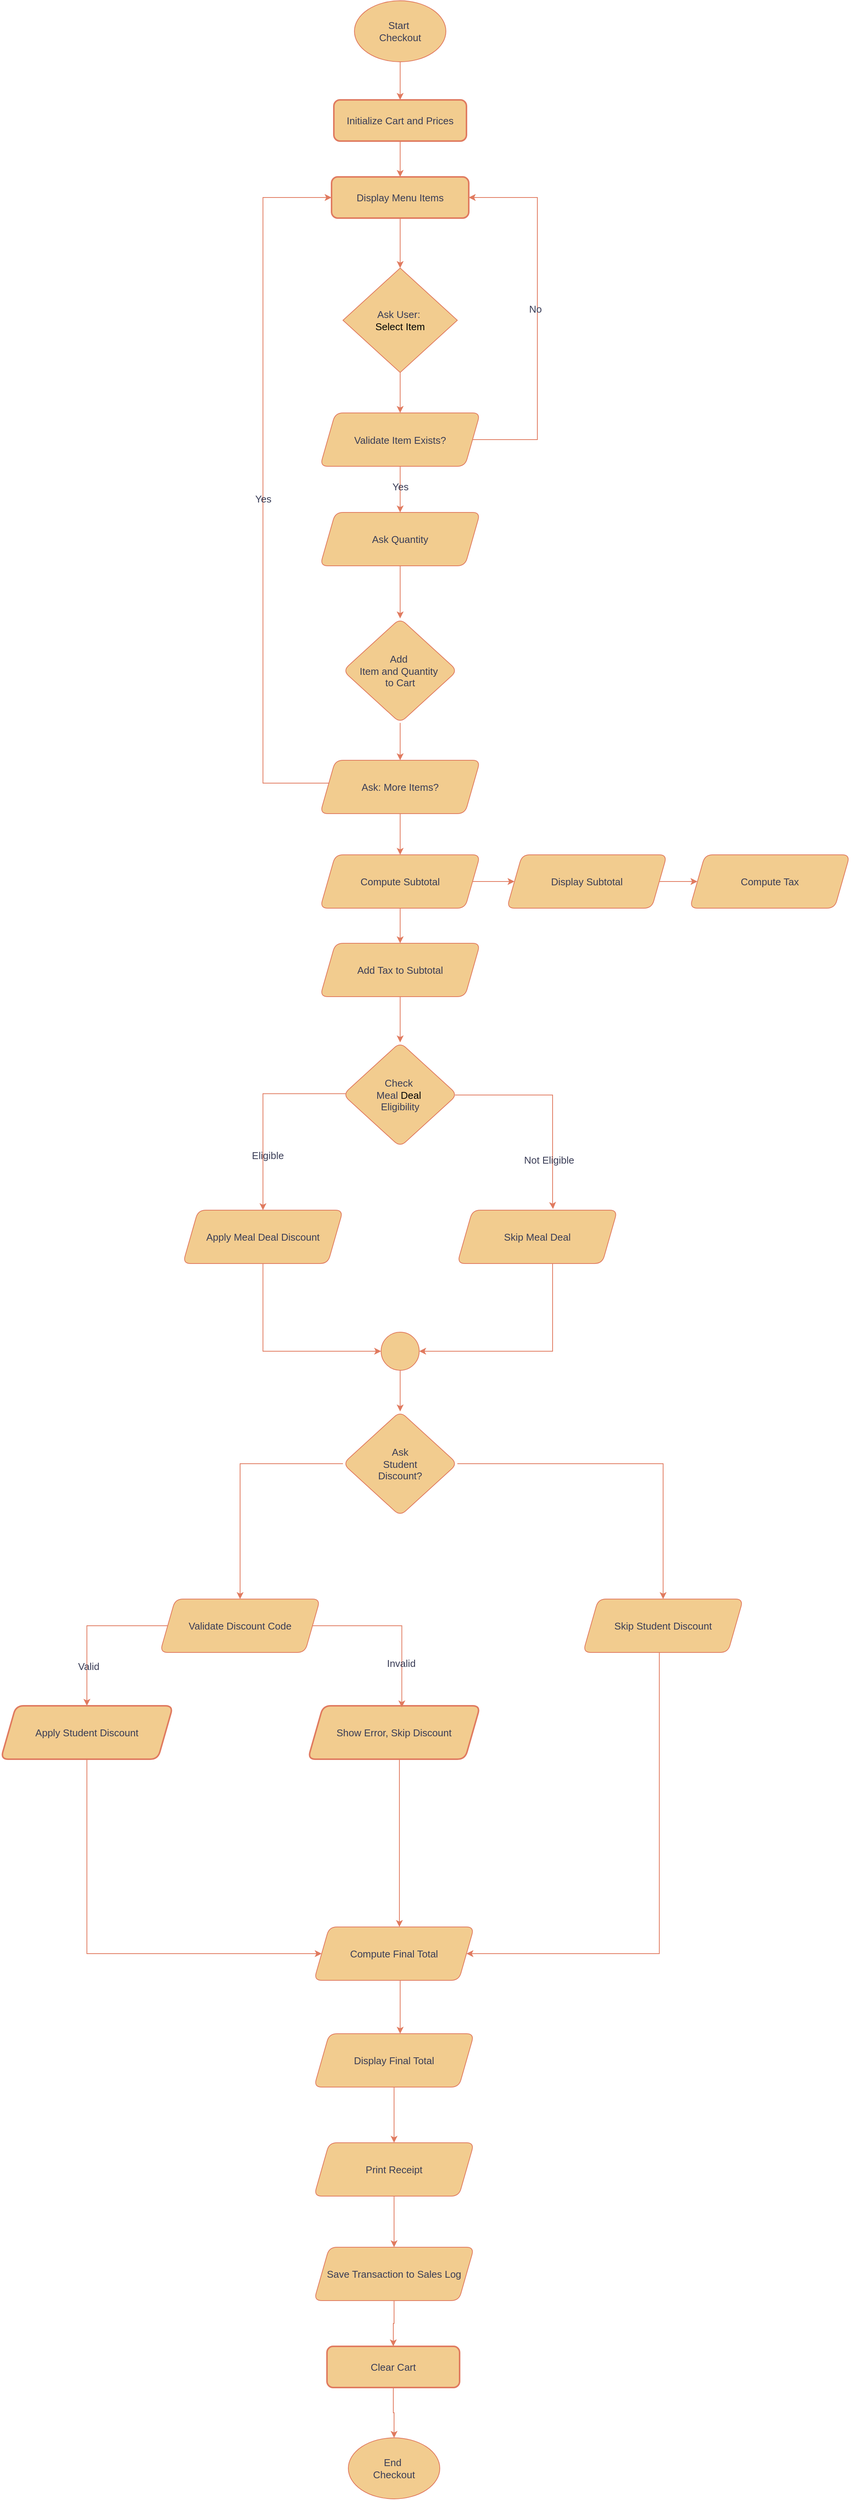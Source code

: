 <mxfile version="28.2.1">
  <diagram name="Page-1" id="OI1mxXl3iblTF-9PN3vz">
    <mxGraphModel dx="2163" dy="1291" grid="1" gridSize="10" guides="1" tooltips="1" connect="1" arrows="1" fold="1" page="1" pageScale="1" pageWidth="827" pageHeight="1169" math="0" shadow="0">
      <root>
        <mxCell id="0" />
        <mxCell id="1" parent="0" />
        <mxCell id="nMsoy-gre1bTpFKy4XMy-43" value="" style="edgeStyle=orthogonalEdgeStyle;rounded=0;orthogonalLoop=1;jettySize=auto;html=1;fontSize=13;labelBackgroundColor=none;strokeColor=#E07A5F;fontColor=default;" edge="1" parent="1" source="nMsoy-gre1bTpFKy4XMy-1" target="nMsoy-gre1bTpFKy4XMy-2">
          <mxGeometry relative="1" as="geometry" />
        </mxCell>
        <mxCell id="nMsoy-gre1bTpFKy4XMy-1" value="Start&amp;nbsp;&lt;div&gt;Checkout&lt;/div&gt;" style="ellipse;whiteSpace=wrap;html=1;fontSize=13;labelBackgroundColor=none;fillColor=#F2CC8F;strokeColor=#E07A5F;fontColor=#393C56;" vertex="1" parent="1">
          <mxGeometry x="1190" y="44" width="120" height="80" as="geometry" />
        </mxCell>
        <mxCell id="nMsoy-gre1bTpFKy4XMy-5" value="" style="edgeStyle=orthogonalEdgeStyle;rounded=0;orthogonalLoop=1;jettySize=auto;html=1;fontSize=13;labelBackgroundColor=none;strokeColor=#E07A5F;fontColor=default;" edge="1" parent="1" source="nMsoy-gre1bTpFKy4XMy-2" target="nMsoy-gre1bTpFKy4XMy-4">
          <mxGeometry relative="1" as="geometry" />
        </mxCell>
        <mxCell id="nMsoy-gre1bTpFKy4XMy-2" value="Initialize Cart and Prices" style="whiteSpace=wrap;strokeWidth=2;rounded=1;fontSize=13;labelBackgroundColor=none;fillColor=#F2CC8F;strokeColor=#E07A5F;fontColor=#393C56;" vertex="1" parent="1">
          <mxGeometry x="1163" y="174" width="174" height="54" as="geometry" />
        </mxCell>
        <mxCell id="nMsoy-gre1bTpFKy4XMy-16" value="" style="edgeStyle=orthogonalEdgeStyle;rounded=0;orthogonalLoop=1;jettySize=auto;html=1;fontSize=13;labelBackgroundColor=none;strokeColor=#E07A5F;fontColor=default;" edge="1" parent="1" source="nMsoy-gre1bTpFKy4XMy-4" target="nMsoy-gre1bTpFKy4XMy-13">
          <mxGeometry relative="1" as="geometry" />
        </mxCell>
        <mxCell id="nMsoy-gre1bTpFKy4XMy-4" value="Display Menu Items" style="whiteSpace=wrap;strokeWidth=2;rounded=1;fontSize=13;labelBackgroundColor=none;fillColor=#F2CC8F;strokeColor=#E07A5F;fontColor=#393C56;" vertex="1" parent="1">
          <mxGeometry x="1160" y="275" width="180" height="54" as="geometry" />
        </mxCell>
        <mxCell id="nMsoy-gre1bTpFKy4XMy-17" value="" style="edgeStyle=orthogonalEdgeStyle;rounded=0;orthogonalLoop=1;jettySize=auto;html=1;fontSize=13;labelBackgroundColor=none;strokeColor=#E07A5F;fontColor=default;" edge="1" parent="1" source="nMsoy-gre1bTpFKy4XMy-13" target="nMsoy-gre1bTpFKy4XMy-15">
          <mxGeometry relative="1" as="geometry" />
        </mxCell>
        <mxCell id="nMsoy-gre1bTpFKy4XMy-13" value="Ask User:&amp;nbsp;&lt;div&gt;&lt;span style=&quot;background-color: transparent; color: light-dark(rgb(0, 0, 0), rgb(255, 255, 255));&quot;&gt;Select Item&lt;/span&gt;&lt;/div&gt;" style="rhombus;whiteSpace=wrap;html=1;fontSize=13;labelBackgroundColor=none;fillColor=#F2CC8F;strokeColor=#E07A5F;fontColor=#393C56;" vertex="1" parent="1">
          <mxGeometry x="1175" y="394.5" width="150" height="137" as="geometry" />
        </mxCell>
        <mxCell id="nMsoy-gre1bTpFKy4XMy-18" style="edgeStyle=orthogonalEdgeStyle;rounded=0;orthogonalLoop=1;jettySize=auto;html=1;entryX=1;entryY=0.5;entryDx=0;entryDy=0;fontSize=13;labelBackgroundColor=none;strokeColor=#E07A5F;fontColor=default;" edge="1" parent="1" source="nMsoy-gre1bTpFKy4XMy-15" target="nMsoy-gre1bTpFKy4XMy-4">
          <mxGeometry relative="1" as="geometry">
            <Array as="points">
              <mxPoint x="1430" y="620" />
              <mxPoint x="1430" y="302" />
            </Array>
          </mxGeometry>
        </mxCell>
        <mxCell id="nMsoy-gre1bTpFKy4XMy-19" value="No" style="edgeLabel;html=1;align=center;verticalAlign=middle;resizable=0;points=[];fontSize=13;labelBackgroundColor=none;fontColor=#393C56;" vertex="1" connectable="0" parent="nMsoy-gre1bTpFKy4XMy-18">
          <mxGeometry x="0.042" y="3" relative="1" as="geometry">
            <mxPoint as="offset" />
          </mxGeometry>
        </mxCell>
        <mxCell id="nMsoy-gre1bTpFKy4XMy-21" value="" style="edgeStyle=orthogonalEdgeStyle;rounded=0;orthogonalLoop=1;jettySize=auto;html=1;fontSize=13;labelBackgroundColor=none;strokeColor=#E07A5F;fontColor=default;" edge="1" parent="1" source="nMsoy-gre1bTpFKy4XMy-15" target="nMsoy-gre1bTpFKy4XMy-20">
          <mxGeometry relative="1" as="geometry" />
        </mxCell>
        <mxCell id="nMsoy-gre1bTpFKy4XMy-22" value="Yes" style="edgeLabel;html=1;align=center;verticalAlign=middle;resizable=0;points=[];fontSize=13;labelBackgroundColor=none;fontColor=#393C56;" vertex="1" connectable="0" parent="nMsoy-gre1bTpFKy4XMy-21">
          <mxGeometry x="-0.138" relative="1" as="geometry">
            <mxPoint as="offset" />
          </mxGeometry>
        </mxCell>
        <mxCell id="nMsoy-gre1bTpFKy4XMy-15" value="Validate Item Exists?" style="shape=parallelogram;perimeter=parallelogramPerimeter;whiteSpace=wrap;html=1;fixedSize=1;rounded=1;fontSize=13;labelBackgroundColor=none;fillColor=#F2CC8F;strokeColor=#E07A5F;fontColor=#393C56;" vertex="1" parent="1">
          <mxGeometry x="1145" y="584.5" width="210" height="70" as="geometry" />
        </mxCell>
        <mxCell id="nMsoy-gre1bTpFKy4XMy-25" value="" style="edgeStyle=orthogonalEdgeStyle;rounded=0;orthogonalLoop=1;jettySize=auto;html=1;fontSize=13;labelBackgroundColor=none;strokeColor=#E07A5F;fontColor=default;" edge="1" parent="1" source="nMsoy-gre1bTpFKy4XMy-20" target="nMsoy-gre1bTpFKy4XMy-24">
          <mxGeometry relative="1" as="geometry" />
        </mxCell>
        <mxCell id="nMsoy-gre1bTpFKy4XMy-20" value="Ask Quantity" style="shape=parallelogram;perimeter=parallelogramPerimeter;whiteSpace=wrap;html=1;fixedSize=1;rounded=1;fontSize=13;labelBackgroundColor=none;fillColor=#F2CC8F;strokeColor=#E07A5F;fontColor=#393C56;" vertex="1" parent="1">
          <mxGeometry x="1145" y="715" width="210" height="70" as="geometry" />
        </mxCell>
        <mxCell id="nMsoy-gre1bTpFKy4XMy-27" value="" style="edgeStyle=orthogonalEdgeStyle;rounded=0;orthogonalLoop=1;jettySize=auto;html=1;fontSize=13;labelBackgroundColor=none;strokeColor=#E07A5F;fontColor=default;" edge="1" parent="1" source="nMsoy-gre1bTpFKy4XMy-24" target="nMsoy-gre1bTpFKy4XMy-26">
          <mxGeometry relative="1" as="geometry" />
        </mxCell>
        <mxCell id="nMsoy-gre1bTpFKy4XMy-24" value="Add&amp;nbsp;&lt;div&gt;Item and Quantity&amp;nbsp;&lt;/div&gt;&lt;div&gt;to Cart&lt;/div&gt;" style="rhombus;whiteSpace=wrap;html=1;rounded=1;fontSize=13;labelBackgroundColor=none;fillColor=#F2CC8F;strokeColor=#E07A5F;fontColor=#393C56;" vertex="1" parent="1">
          <mxGeometry x="1175" y="854" width="150" height="137" as="geometry" />
        </mxCell>
        <mxCell id="nMsoy-gre1bTpFKy4XMy-29" style="edgeStyle=orthogonalEdgeStyle;rounded=0;orthogonalLoop=1;jettySize=auto;html=1;entryX=0;entryY=0.5;entryDx=0;entryDy=0;fontSize=13;labelBackgroundColor=none;strokeColor=#E07A5F;fontColor=default;" edge="1" parent="1" source="nMsoy-gre1bTpFKy4XMy-26" target="nMsoy-gre1bTpFKy4XMy-4">
          <mxGeometry relative="1" as="geometry">
            <Array as="points">
              <mxPoint x="1070" y="1070" />
              <mxPoint x="1070" y="302" />
            </Array>
          </mxGeometry>
        </mxCell>
        <mxCell id="nMsoy-gre1bTpFKy4XMy-30" value="Yes" style="edgeLabel;html=1;align=center;verticalAlign=middle;resizable=0;points=[];fontSize=13;labelBackgroundColor=none;fontColor=#393C56;" vertex="1" connectable="0" parent="nMsoy-gre1bTpFKy4XMy-29">
          <mxGeometry x="-0.026" relative="1" as="geometry">
            <mxPoint as="offset" />
          </mxGeometry>
        </mxCell>
        <mxCell id="nMsoy-gre1bTpFKy4XMy-32" value="" style="edgeStyle=orthogonalEdgeStyle;rounded=0;orthogonalLoop=1;jettySize=auto;html=1;fontSize=13;labelBackgroundColor=none;strokeColor=#E07A5F;fontColor=default;" edge="1" parent="1" source="nMsoy-gre1bTpFKy4XMy-26" target="nMsoy-gre1bTpFKy4XMy-31">
          <mxGeometry relative="1" as="geometry" />
        </mxCell>
        <mxCell id="nMsoy-gre1bTpFKy4XMy-26" value="Ask: More Items?" style="shape=parallelogram;whiteSpace=wrap;html=1;fixedSize=1;rounded=1;perimeter=parallelogramPerimeter;fontSize=13;labelBackgroundColor=none;fillColor=#F2CC8F;strokeColor=#E07A5F;fontColor=#393C56;" vertex="1" parent="1">
          <mxGeometry x="1145" y="1040" width="210" height="70" as="geometry" />
        </mxCell>
        <mxCell id="nMsoy-gre1bTpFKy4XMy-34" value="" style="edgeStyle=orthogonalEdgeStyle;rounded=0;orthogonalLoop=1;jettySize=auto;html=1;fontSize=13;labelBackgroundColor=none;strokeColor=#E07A5F;fontColor=default;" edge="1" parent="1" source="nMsoy-gre1bTpFKy4XMy-31" target="nMsoy-gre1bTpFKy4XMy-33">
          <mxGeometry relative="1" as="geometry" />
        </mxCell>
        <mxCell id="nMsoy-gre1bTpFKy4XMy-38" value="" style="edgeStyle=orthogonalEdgeStyle;rounded=0;orthogonalLoop=1;jettySize=auto;html=1;fontSize=13;labelBackgroundColor=none;strokeColor=#E07A5F;fontColor=default;" edge="1" parent="1" source="nMsoy-gre1bTpFKy4XMy-31" target="nMsoy-gre1bTpFKy4XMy-37">
          <mxGeometry relative="1" as="geometry" />
        </mxCell>
        <mxCell id="nMsoy-gre1bTpFKy4XMy-31" value="Compute Subtotal" style="shape=parallelogram;whiteSpace=wrap;html=1;fixedSize=1;rounded=1;perimeter=parallelogramPerimeter;fontSize=13;labelBackgroundColor=none;fillColor=#F2CC8F;strokeColor=#E07A5F;fontColor=#393C56;" vertex="1" parent="1">
          <mxGeometry x="1145" y="1164" width="210" height="70" as="geometry" />
        </mxCell>
        <mxCell id="nMsoy-gre1bTpFKy4XMy-36" value="" style="edgeStyle=orthogonalEdgeStyle;rounded=0;orthogonalLoop=1;jettySize=auto;html=1;fontSize=13;labelBackgroundColor=none;strokeColor=#E07A5F;fontColor=default;" edge="1" parent="1" source="nMsoy-gre1bTpFKy4XMy-33" target="nMsoy-gre1bTpFKy4XMy-35">
          <mxGeometry relative="1" as="geometry" />
        </mxCell>
        <mxCell id="nMsoy-gre1bTpFKy4XMy-33" value="Display Subtotal" style="shape=parallelogram;whiteSpace=wrap;html=1;fixedSize=1;rounded=1;perimeter=parallelogramPerimeter;fontSize=13;labelBackgroundColor=none;fillColor=#F2CC8F;strokeColor=#E07A5F;fontColor=#393C56;" vertex="1" parent="1">
          <mxGeometry x="1390" y="1164" width="210" height="70" as="geometry" />
        </mxCell>
        <mxCell id="nMsoy-gre1bTpFKy4XMy-35" value="Compute Tax" style="shape=parallelogram;whiteSpace=wrap;html=1;fixedSize=1;rounded=1;perimeter=parallelogramPerimeter;fontSize=13;labelBackgroundColor=none;fillColor=#F2CC8F;strokeColor=#E07A5F;fontColor=#393C56;" vertex="1" parent="1">
          <mxGeometry x="1630" y="1164" width="210" height="70" as="geometry" />
        </mxCell>
        <mxCell id="nMsoy-gre1bTpFKy4XMy-42" value="" style="edgeStyle=orthogonalEdgeStyle;rounded=0;orthogonalLoop=1;jettySize=auto;html=1;entryX=0.5;entryY=0;entryDx=0;entryDy=0;fontSize=13;labelBackgroundColor=none;strokeColor=#E07A5F;fontColor=default;" edge="1" parent="1" source="nMsoy-gre1bTpFKy4XMy-37" target="nMsoy-gre1bTpFKy4XMy-44">
          <mxGeometry relative="1" as="geometry">
            <mxPoint x="1250" y="1410.0" as="targetPoint" />
          </mxGeometry>
        </mxCell>
        <mxCell id="nMsoy-gre1bTpFKy4XMy-37" value="Add Tax to Subtotal" style="shape=parallelogram;whiteSpace=wrap;html=1;fixedSize=1;rounded=1;perimeter=parallelogramPerimeter;fontSize=13;labelBackgroundColor=none;fillColor=#F2CC8F;strokeColor=#E07A5F;fontColor=#393C56;" vertex="1" parent="1">
          <mxGeometry x="1145" y="1280" width="210" height="70" as="geometry" />
        </mxCell>
        <mxCell id="nMsoy-gre1bTpFKy4XMy-51" style="edgeStyle=orthogonalEdgeStyle;rounded=0;orthogonalLoop=1;jettySize=auto;html=1;entryX=0.5;entryY=0;entryDx=0;entryDy=0;exitX=0.025;exitY=0.491;exitDx=0;exitDy=0;exitPerimeter=0;fontSize=13;labelBackgroundColor=none;strokeColor=#E07A5F;fontColor=default;" edge="1" parent="1" source="nMsoy-gre1bTpFKy4XMy-44" target="nMsoy-gre1bTpFKy4XMy-48">
          <mxGeometry relative="1" as="geometry">
            <Array as="points">
              <mxPoint x="1070" y="1477" />
            </Array>
          </mxGeometry>
        </mxCell>
        <mxCell id="nMsoy-gre1bTpFKy4XMy-61" value="Eligible" style="edgeLabel;html=1;align=center;verticalAlign=middle;resizable=0;points=[];fontSize=13;labelBackgroundColor=none;fontColor=#393C56;" vertex="1" connectable="0" parent="nMsoy-gre1bTpFKy4XMy-51">
          <mxGeometry x="0.437" y="6" relative="1" as="geometry">
            <mxPoint y="1" as="offset" />
          </mxGeometry>
        </mxCell>
        <mxCell id="nMsoy-gre1bTpFKy4XMy-44" value="&lt;font&gt;Check&amp;nbsp;&lt;/font&gt;&lt;div&gt;&lt;font&gt;Meal&amp;nbsp;&lt;span style=&quot;background-color: transparent; color: light-dark(rgb(0, 0, 0), rgb(255, 255, 255));&quot;&gt;Deal&amp;nbsp;&lt;/span&gt;&lt;/font&gt;&lt;/div&gt;&lt;div&gt;&lt;font&gt;Eligibility&lt;/font&gt;&lt;/div&gt;" style="rhombus;whiteSpace=wrap;html=1;rounded=1;fontSize=13;labelBackgroundColor=none;fillColor=#F2CC8F;strokeColor=#E07A5F;fontColor=#393C56;" vertex="1" parent="1">
          <mxGeometry x="1175" y="1410" width="150" height="137" as="geometry" />
        </mxCell>
        <mxCell id="nMsoy-gre1bTpFKy4XMy-59" style="edgeStyle=orthogonalEdgeStyle;rounded=0;orthogonalLoop=1;jettySize=auto;html=1;entryX=0;entryY=0.5;entryDx=0;entryDy=0;fontSize=13;labelBackgroundColor=none;strokeColor=#E07A5F;fontColor=default;" edge="1" parent="1" source="nMsoy-gre1bTpFKy4XMy-48" target="nMsoy-gre1bTpFKy4XMy-58">
          <mxGeometry relative="1" as="geometry">
            <Array as="points">
              <mxPoint x="1070" y="1815" />
            </Array>
          </mxGeometry>
        </mxCell>
        <mxCell id="nMsoy-gre1bTpFKy4XMy-48" value="Apply Meal Deal Discount" style="shape=parallelogram;whiteSpace=wrap;html=1;fixedSize=1;rounded=1;perimeter=parallelogramPerimeter;fontSize=13;labelBackgroundColor=none;fillColor=#F2CC8F;strokeColor=#E07A5F;fontColor=#393C56;" vertex="1" parent="1">
          <mxGeometry x="965" y="1630" width="210" height="70" as="geometry" />
        </mxCell>
        <mxCell id="nMsoy-gre1bTpFKy4XMy-60" style="edgeStyle=orthogonalEdgeStyle;rounded=0;orthogonalLoop=1;jettySize=auto;html=1;entryX=1;entryY=0.5;entryDx=0;entryDy=0;fontSize=13;labelBackgroundColor=none;strokeColor=#E07A5F;fontColor=default;" edge="1" parent="1" source="nMsoy-gre1bTpFKy4XMy-49" target="nMsoy-gre1bTpFKy4XMy-58">
          <mxGeometry relative="1" as="geometry">
            <Array as="points">
              <mxPoint x="1450" y="1815" />
            </Array>
          </mxGeometry>
        </mxCell>
        <mxCell id="nMsoy-gre1bTpFKy4XMy-49" value="Skip Meal Deal" style="shape=parallelogram;whiteSpace=wrap;html=1;fixedSize=1;rounded=1;perimeter=parallelogramPerimeter;fontSize=13;labelBackgroundColor=none;fillColor=#F2CC8F;strokeColor=#E07A5F;fontColor=#393C56;" vertex="1" parent="1">
          <mxGeometry x="1325" y="1630" width="210" height="70" as="geometry" />
        </mxCell>
        <mxCell id="nMsoy-gre1bTpFKy4XMy-50" style="edgeStyle=orthogonalEdgeStyle;rounded=0;orthogonalLoop=1;jettySize=auto;html=1;entryX=0.598;entryY=-0.022;entryDx=0;entryDy=0;entryPerimeter=0;exitX=0.98;exitY=0.504;exitDx=0;exitDy=0;exitPerimeter=0;fontSize=13;labelBackgroundColor=none;strokeColor=#E07A5F;fontColor=default;" edge="1" parent="1" source="nMsoy-gre1bTpFKy4XMy-44" target="nMsoy-gre1bTpFKy4XMy-49">
          <mxGeometry relative="1" as="geometry">
            <mxPoint x="1460" y="1620" as="targetPoint" />
            <Array as="points">
              <mxPoint x="1450" y="1479" />
              <mxPoint x="1450" y="1620" />
              <mxPoint x="1451" y="1620" />
            </Array>
          </mxGeometry>
        </mxCell>
        <mxCell id="nMsoy-gre1bTpFKy4XMy-62" value="Not Eligible" style="edgeLabel;html=1;align=center;verticalAlign=middle;resizable=0;points=[];fontSize=13;labelBackgroundColor=none;fontColor=#393C56;" vertex="1" connectable="0" parent="nMsoy-gre1bTpFKy4XMy-50">
          <mxGeometry x="0.532" y="-5" relative="1" as="geometry">
            <mxPoint as="offset" />
          </mxGeometry>
        </mxCell>
        <mxCell id="nMsoy-gre1bTpFKy4XMy-64" value="" style="edgeStyle=orthogonalEdgeStyle;rounded=0;orthogonalLoop=1;jettySize=auto;html=1;fontSize=13;labelBackgroundColor=none;strokeColor=#E07A5F;fontColor=default;" edge="1" parent="1" source="nMsoy-gre1bTpFKy4XMy-58" target="nMsoy-gre1bTpFKy4XMy-63">
          <mxGeometry relative="1" as="geometry" />
        </mxCell>
        <mxCell id="nMsoy-gre1bTpFKy4XMy-58" value="" style="ellipse;whiteSpace=wrap;html=1;aspect=fixed;fontSize=13;labelBackgroundColor=none;fillColor=#F2CC8F;strokeColor=#E07A5F;fontColor=#393C56;" vertex="1" parent="1">
          <mxGeometry x="1225" y="1790" width="50" height="50" as="geometry" />
        </mxCell>
        <mxCell id="nMsoy-gre1bTpFKy4XMy-77" style="edgeStyle=orthogonalEdgeStyle;rounded=0;orthogonalLoop=1;jettySize=auto;html=1;entryX=0.5;entryY=0;entryDx=0;entryDy=0;fontSize=13;labelBackgroundColor=none;strokeColor=#E07A5F;fontColor=default;" edge="1" parent="1" source="nMsoy-gre1bTpFKy4XMy-63" target="nMsoy-gre1bTpFKy4XMy-65">
          <mxGeometry relative="1" as="geometry" />
        </mxCell>
        <mxCell id="nMsoy-gre1bTpFKy4XMy-90" style="edgeStyle=orthogonalEdgeStyle;rounded=0;orthogonalLoop=1;jettySize=auto;html=1;entryX=0.5;entryY=0;entryDx=0;entryDy=0;fontSize=13;labelBackgroundColor=none;strokeColor=#E07A5F;fontColor=default;" edge="1" parent="1" source="nMsoy-gre1bTpFKy4XMy-63" target="nMsoy-gre1bTpFKy4XMy-70">
          <mxGeometry relative="1" as="geometry" />
        </mxCell>
        <mxCell id="nMsoy-gre1bTpFKy4XMy-63" value="&lt;span&gt;Ask&lt;/span&gt;&lt;div&gt;&lt;span&gt;Student&lt;/span&gt;&lt;/div&gt;&lt;div&gt;&lt;span&gt;Discount?&lt;/span&gt;&lt;/div&gt;" style="rhombus;whiteSpace=wrap;html=1;rounded=1;fontSize=13;labelBackgroundColor=none;fillColor=#F2CC8F;strokeColor=#E07A5F;fontColor=#393C56;" vertex="1" parent="1">
          <mxGeometry x="1175" y="1894" width="150" height="137" as="geometry" />
        </mxCell>
        <mxCell id="nMsoy-gre1bTpFKy4XMy-83" style="edgeStyle=orthogonalEdgeStyle;rounded=0;orthogonalLoop=1;jettySize=auto;html=1;entryX=0.5;entryY=0;entryDx=0;entryDy=0;fontSize=13;labelBackgroundColor=none;strokeColor=#E07A5F;fontColor=default;" edge="1" parent="1" source="nMsoy-gre1bTpFKy4XMy-65" target="nMsoy-gre1bTpFKy4XMy-75">
          <mxGeometry relative="1" as="geometry">
            <Array as="points">
              <mxPoint x="839" y="2175" />
            </Array>
          </mxGeometry>
        </mxCell>
        <mxCell id="nMsoy-gre1bTpFKy4XMy-93" value="Valid" style="edgeLabel;html=1;align=center;verticalAlign=middle;resizable=0;points=[];fontSize=13;labelBackgroundColor=none;fontColor=#393C56;" vertex="1" connectable="0" parent="nMsoy-gre1bTpFKy4XMy-83">
          <mxGeometry x="0.5" y="2" relative="1" as="geometry">
            <mxPoint as="offset" />
          </mxGeometry>
        </mxCell>
        <mxCell id="nMsoy-gre1bTpFKy4XMy-65" value="Validate Discount Code" style="shape=parallelogram;whiteSpace=wrap;html=1;fixedSize=1;rounded=1;perimeter=parallelogramPerimeter;fontSize=13;labelBackgroundColor=none;fillColor=#F2CC8F;strokeColor=#E07A5F;fontColor=#393C56;" vertex="1" parent="1">
          <mxGeometry x="935" y="2140" width="210" height="70" as="geometry" />
        </mxCell>
        <mxCell id="nMsoy-gre1bTpFKy4XMy-101" style="edgeStyle=orthogonalEdgeStyle;rounded=0;orthogonalLoop=1;jettySize=auto;html=1;entryX=1;entryY=0.5;entryDx=0;entryDy=0;fontSize=13;labelBackgroundColor=none;strokeColor=#E07A5F;fontColor=default;" edge="1" parent="1" source="nMsoy-gre1bTpFKy4XMy-70" target="nMsoy-gre1bTpFKy4XMy-97">
          <mxGeometry relative="1" as="geometry">
            <Array as="points">
              <mxPoint x="1590" y="2605" />
            </Array>
          </mxGeometry>
        </mxCell>
        <mxCell id="nMsoy-gre1bTpFKy4XMy-70" value="Skip Student Discount" style="shape=parallelogram;whiteSpace=wrap;html=1;fixedSize=1;rounded=1;perimeter=parallelogramPerimeter;fontSize=13;labelBackgroundColor=none;fillColor=#F2CC8F;strokeColor=#E07A5F;fontColor=#393C56;" vertex="1" parent="1">
          <mxGeometry x="1490" y="2140" width="210" height="70" as="geometry" />
        </mxCell>
        <mxCell id="nMsoy-gre1bTpFKy4XMy-100" style="edgeStyle=orthogonalEdgeStyle;rounded=0;orthogonalLoop=1;jettySize=auto;html=1;entryX=0;entryY=0.5;entryDx=0;entryDy=0;fontSize=13;labelBackgroundColor=none;strokeColor=#E07A5F;fontColor=default;" edge="1" parent="1" source="nMsoy-gre1bTpFKy4XMy-75" target="nMsoy-gre1bTpFKy4XMy-97">
          <mxGeometry relative="1" as="geometry">
            <Array as="points">
              <mxPoint x="839" y="2605" />
            </Array>
          </mxGeometry>
        </mxCell>
        <mxCell id="nMsoy-gre1bTpFKy4XMy-75" value="Apply Student Discount" style="whiteSpace=wrap;strokeWidth=2;shape=parallelogram;perimeter=parallelogramPerimeter;html=1;fixedSize=1;rounded=1;fontSize=13;labelBackgroundColor=none;fillColor=#F2CC8F;strokeColor=#E07A5F;fontColor=#393C56;" vertex="1" parent="1">
          <mxGeometry x="726" y="2280" width="226" height="70" as="geometry" />
        </mxCell>
        <mxCell id="nMsoy-gre1bTpFKy4XMy-99" style="edgeStyle=orthogonalEdgeStyle;rounded=0;orthogonalLoop=1;jettySize=auto;html=1;fontSize=13;labelBackgroundColor=none;strokeColor=#E07A5F;fontColor=default;" edge="1" parent="1" source="nMsoy-gre1bTpFKy4XMy-79" target="nMsoy-gre1bTpFKy4XMy-97">
          <mxGeometry relative="1" as="geometry">
            <Array as="points">
              <mxPoint x="1249" y="2460" />
              <mxPoint x="1249" y="2460" />
            </Array>
          </mxGeometry>
        </mxCell>
        <mxCell id="nMsoy-gre1bTpFKy4XMy-79" value="Show Error, Skip Discount" style="whiteSpace=wrap;strokeWidth=2;shape=parallelogram;perimeter=parallelogramPerimeter;html=1;fixedSize=1;rounded=1;fontSize=13;labelBackgroundColor=none;fillColor=#F2CC8F;strokeColor=#E07A5F;fontColor=#393C56;" vertex="1" parent="1">
          <mxGeometry x="1129" y="2280" width="226" height="70" as="geometry" />
        </mxCell>
        <mxCell id="nMsoy-gre1bTpFKy4XMy-85" style="edgeStyle=orthogonalEdgeStyle;rounded=0;orthogonalLoop=1;jettySize=auto;html=1;entryX=0.545;entryY=0.029;entryDx=0;entryDy=0;entryPerimeter=0;fontSize=13;labelBackgroundColor=none;strokeColor=#E07A5F;fontColor=default;" edge="1" parent="1" source="nMsoy-gre1bTpFKy4XMy-65" target="nMsoy-gre1bTpFKy4XMy-79">
          <mxGeometry relative="1" as="geometry">
            <Array as="points">
              <mxPoint x="1252" y="2175" />
            </Array>
          </mxGeometry>
        </mxCell>
        <mxCell id="nMsoy-gre1bTpFKy4XMy-95" value="Invalid" style="edgeLabel;html=1;align=center;verticalAlign=middle;resizable=0;points=[];fontSize=13;labelBackgroundColor=none;fontColor=#393C56;" vertex="1" connectable="0" parent="nMsoy-gre1bTpFKy4XMy-85">
          <mxGeometry x="0.479" y="-1" relative="1" as="geometry">
            <mxPoint as="offset" />
          </mxGeometry>
        </mxCell>
        <mxCell id="nMsoy-gre1bTpFKy4XMy-106" value="" style="edgeStyle=orthogonalEdgeStyle;rounded=0;orthogonalLoop=1;jettySize=auto;html=1;fontSize=13;labelBackgroundColor=none;strokeColor=#E07A5F;fontColor=default;" edge="1" parent="1" source="nMsoy-gre1bTpFKy4XMy-96" target="nMsoy-gre1bTpFKy4XMy-105">
          <mxGeometry relative="1" as="geometry" />
        </mxCell>
        <mxCell id="nMsoy-gre1bTpFKy4XMy-96" value="Display Final Total" style="shape=parallelogram;whiteSpace=wrap;html=1;fixedSize=1;rounded=1;perimeter=parallelogramPerimeter;fontSize=13;labelBackgroundColor=none;fillColor=#F2CC8F;strokeColor=#E07A5F;fontColor=#393C56;" vertex="1" parent="1">
          <mxGeometry x="1137" y="2710" width="210" height="70" as="geometry" />
        </mxCell>
        <mxCell id="nMsoy-gre1bTpFKy4XMy-103" value="" style="edgeStyle=orthogonalEdgeStyle;rounded=0;orthogonalLoop=1;jettySize=auto;html=1;fontSize=13;labelBackgroundColor=none;strokeColor=#E07A5F;fontColor=default;" edge="1" parent="1" source="nMsoy-gre1bTpFKy4XMy-97" target="nMsoy-gre1bTpFKy4XMy-96">
          <mxGeometry relative="1" as="geometry">
            <Array as="points">
              <mxPoint x="1250" y="2670" />
              <mxPoint x="1250" y="2670" />
            </Array>
          </mxGeometry>
        </mxCell>
        <mxCell id="nMsoy-gre1bTpFKy4XMy-97" value="Compute Final Total" style="shape=parallelogram;whiteSpace=wrap;html=1;fixedSize=1;rounded=1;perimeter=parallelogramPerimeter;fontSize=13;labelBackgroundColor=none;fillColor=#F2CC8F;strokeColor=#E07A5F;fontColor=#393C56;" vertex="1" parent="1">
          <mxGeometry x="1137" y="2570" width="210" height="70" as="geometry" />
        </mxCell>
        <mxCell id="nMsoy-gre1bTpFKy4XMy-109" value="" style="edgeStyle=orthogonalEdgeStyle;rounded=0;orthogonalLoop=1;jettySize=auto;html=1;fontSize=13;labelBackgroundColor=none;strokeColor=#E07A5F;fontColor=default;" edge="1" parent="1" source="nMsoy-gre1bTpFKy4XMy-105" target="nMsoy-gre1bTpFKy4XMy-108">
          <mxGeometry relative="1" as="geometry" />
        </mxCell>
        <mxCell id="nMsoy-gre1bTpFKy4XMy-105" value="Print Receipt" style="shape=parallelogram;whiteSpace=wrap;html=1;fixedSize=1;rounded=1;perimeter=parallelogramPerimeter;fontSize=13;labelBackgroundColor=none;fillColor=#F2CC8F;strokeColor=#E07A5F;fontColor=#393C56;" vertex="1" parent="1">
          <mxGeometry x="1137" y="2853" width="210" height="70" as="geometry" />
        </mxCell>
        <mxCell id="nMsoy-gre1bTpFKy4XMy-111" value="" style="edgeStyle=orthogonalEdgeStyle;rounded=0;orthogonalLoop=1;jettySize=auto;html=1;fontSize=13;labelBackgroundColor=none;strokeColor=#E07A5F;fontColor=default;" edge="1" parent="1" source="nMsoy-gre1bTpFKy4XMy-108" target="nMsoy-gre1bTpFKy4XMy-110">
          <mxGeometry relative="1" as="geometry" />
        </mxCell>
        <mxCell id="nMsoy-gre1bTpFKy4XMy-108" value="Save Transaction to Sales Log" style="shape=parallelogram;whiteSpace=wrap;html=1;fixedSize=1;rounded=1;perimeter=parallelogramPerimeter;fontSize=13;labelBackgroundColor=none;fillColor=#F2CC8F;strokeColor=#E07A5F;fontColor=#393C56;" vertex="1" parent="1">
          <mxGeometry x="1137" y="2990" width="210" height="70" as="geometry" />
        </mxCell>
        <mxCell id="nMsoy-gre1bTpFKy4XMy-113" value="" style="edgeStyle=orthogonalEdgeStyle;rounded=0;orthogonalLoop=1;jettySize=auto;html=1;fontSize=13;labelBackgroundColor=none;strokeColor=#E07A5F;fontColor=default;" edge="1" parent="1" source="nMsoy-gre1bTpFKy4XMy-110" target="nMsoy-gre1bTpFKy4XMy-112">
          <mxGeometry relative="1" as="geometry" />
        </mxCell>
        <mxCell id="nMsoy-gre1bTpFKy4XMy-110" value="Clear Cart" style="whiteSpace=wrap;strokeWidth=2;rounded=1;fontSize=13;labelBackgroundColor=none;fillColor=#F2CC8F;strokeColor=#E07A5F;fontColor=#393C56;" vertex="1" parent="1">
          <mxGeometry x="1154" y="3120" width="174" height="54" as="geometry" />
        </mxCell>
        <mxCell id="nMsoy-gre1bTpFKy4XMy-112" value="End&amp;nbsp;&lt;div&gt;Checkout&lt;/div&gt;" style="ellipse;whiteSpace=wrap;html=1;fontSize=13;labelBackgroundColor=none;fillColor=#F2CC8F;strokeColor=#E07A5F;fontColor=#393C56;" vertex="1" parent="1">
          <mxGeometry x="1182" y="3240" width="120" height="80" as="geometry" />
        </mxCell>
      </root>
    </mxGraphModel>
  </diagram>
</mxfile>
